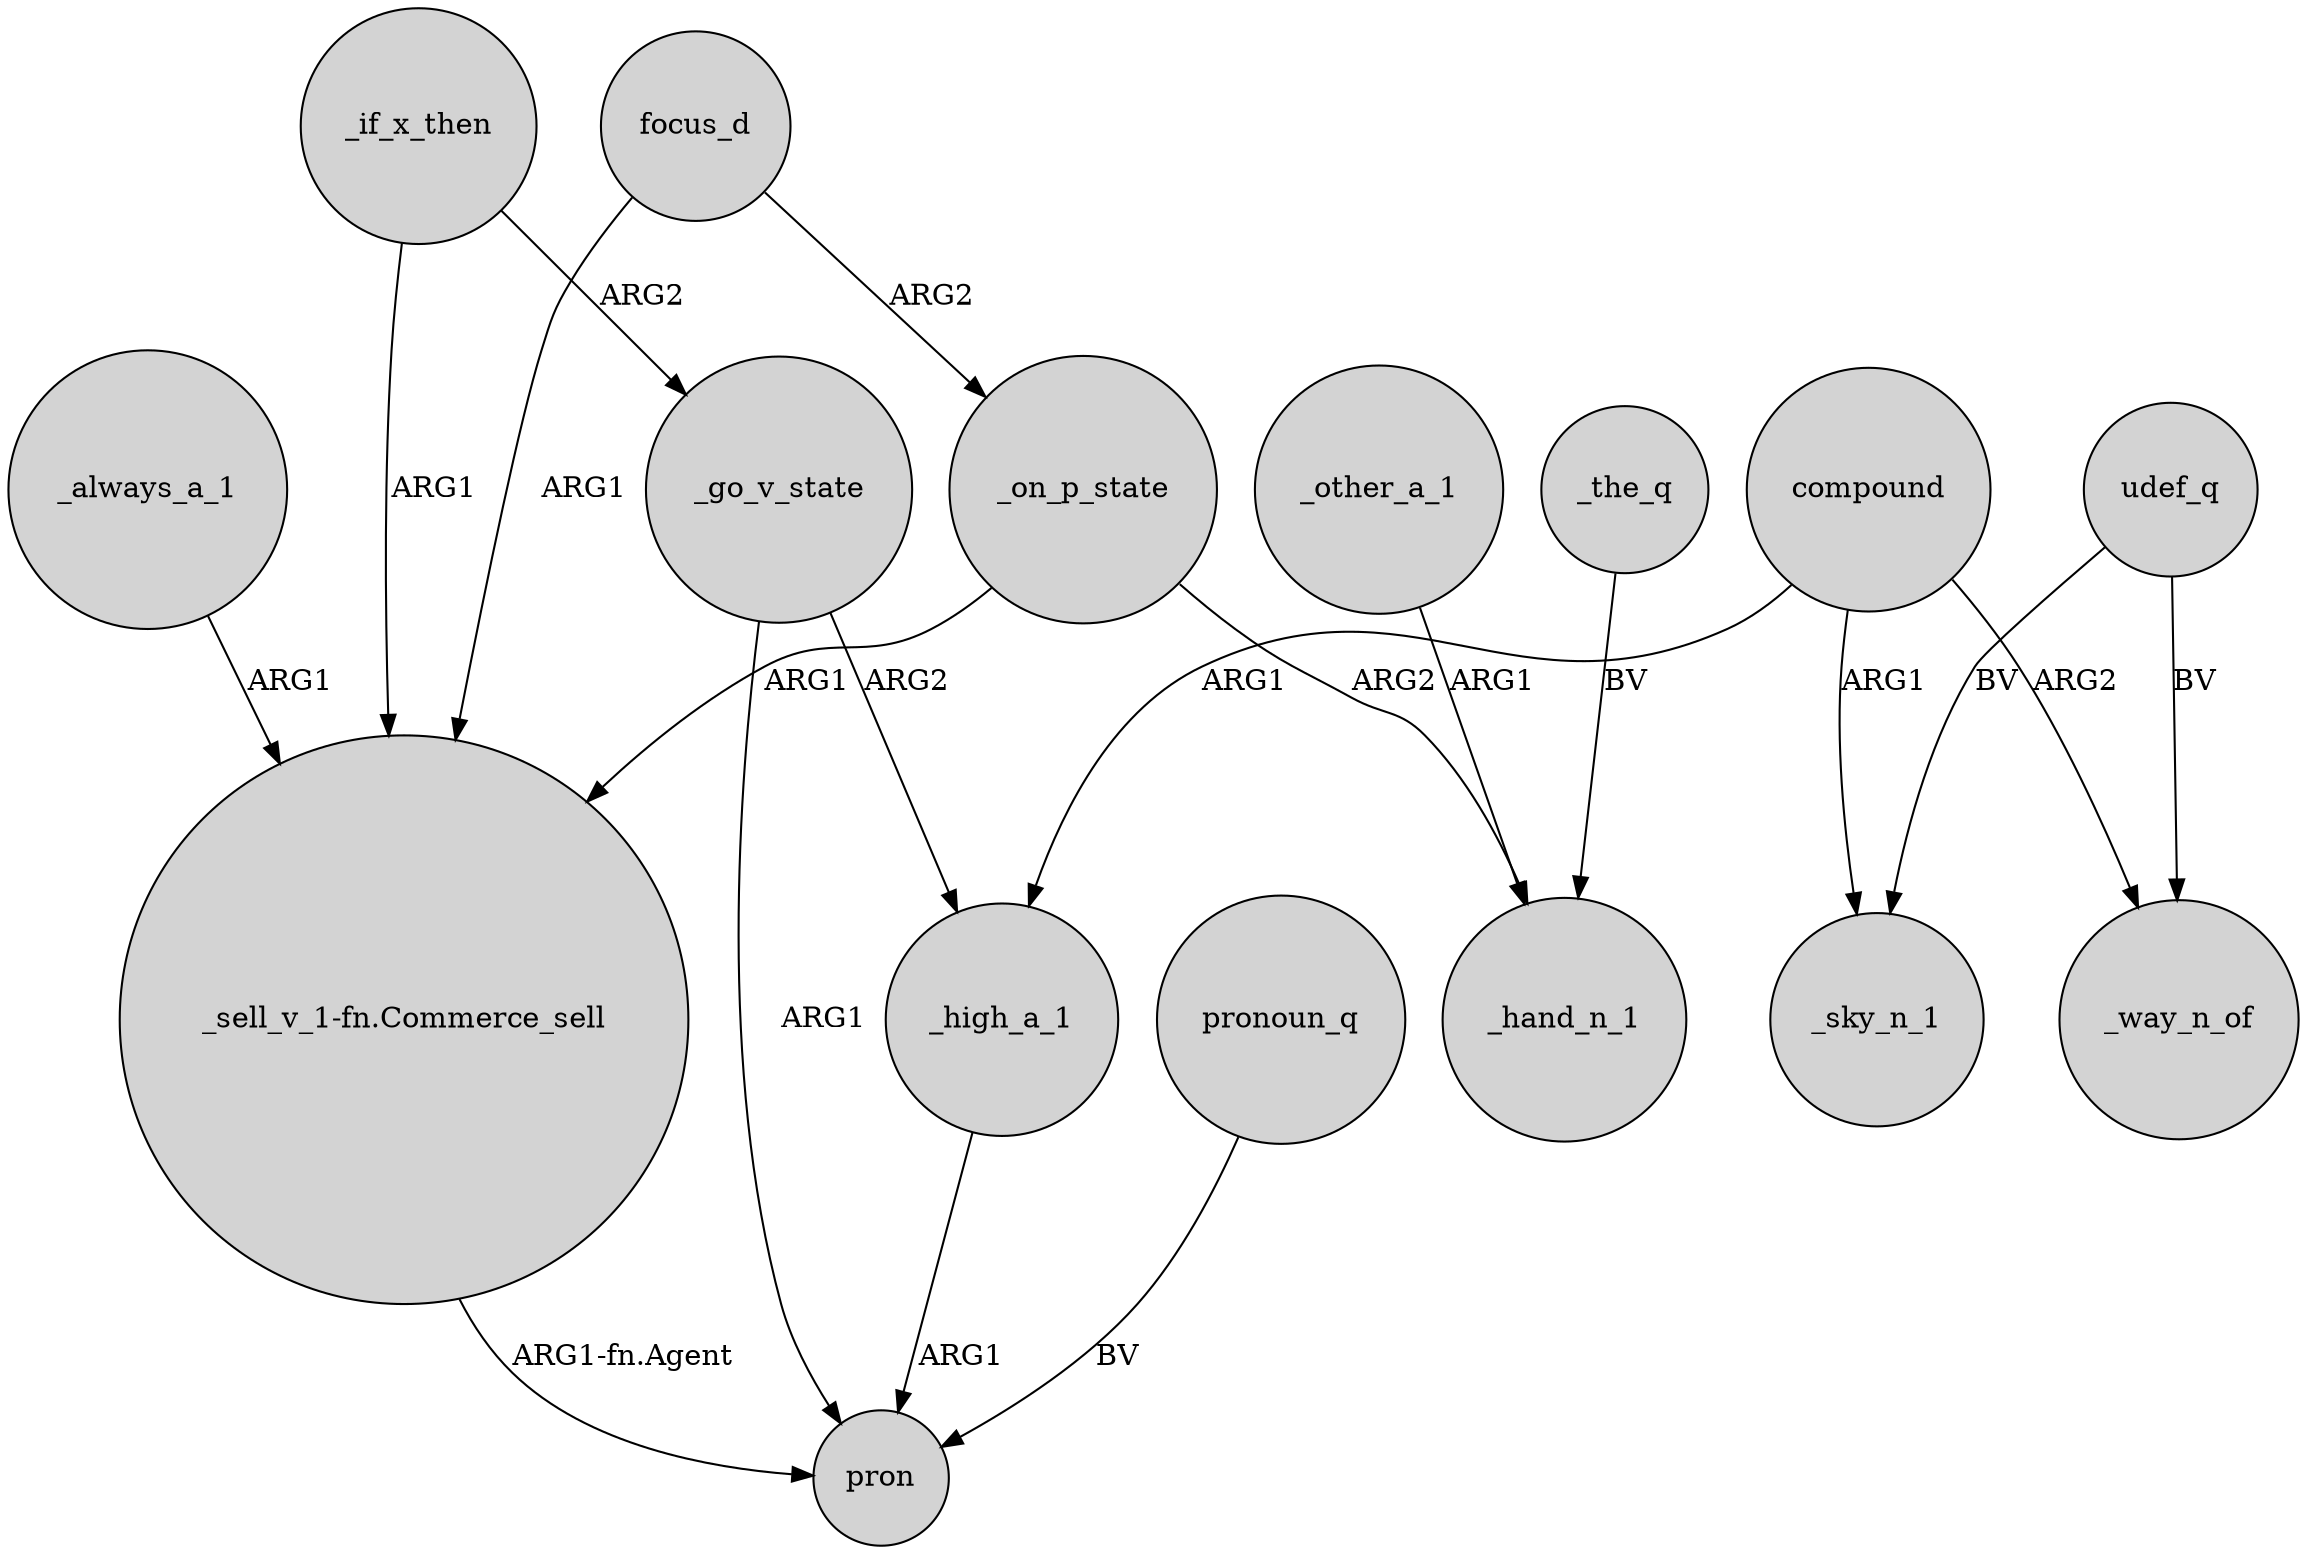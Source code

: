 digraph {
	node [shape=circle style=filled]
	_if_x_then -> _go_v_state [label=ARG2]
	focus_d -> _on_p_state [label=ARG2]
	udef_q -> _way_n_of [label=BV]
	compound -> _sky_n_1 [label=ARG1]
	compound -> _way_n_of [label=ARG2]
	_go_v_state -> _high_a_1 [label=ARG2]
	_the_q -> _hand_n_1 [label=BV]
	focus_d -> "_sell_v_1-fn.Commerce_sell" [label=ARG1]
	_other_a_1 -> _hand_n_1 [label=ARG1]
	pronoun_q -> pron [label=BV]
	_on_p_state -> _hand_n_1 [label=ARG2]
	_if_x_then -> "_sell_v_1-fn.Commerce_sell" [label=ARG1]
	_always_a_1 -> "_sell_v_1-fn.Commerce_sell" [label=ARG1]
	_high_a_1 -> pron [label=ARG1]
	udef_q -> _sky_n_1 [label=BV]
	_on_p_state -> "_sell_v_1-fn.Commerce_sell" [label=ARG1]
	compound -> _high_a_1 [label=ARG1]
	"_sell_v_1-fn.Commerce_sell" -> pron [label="ARG1-fn.Agent"]
	_go_v_state -> pron [label=ARG1]
}
